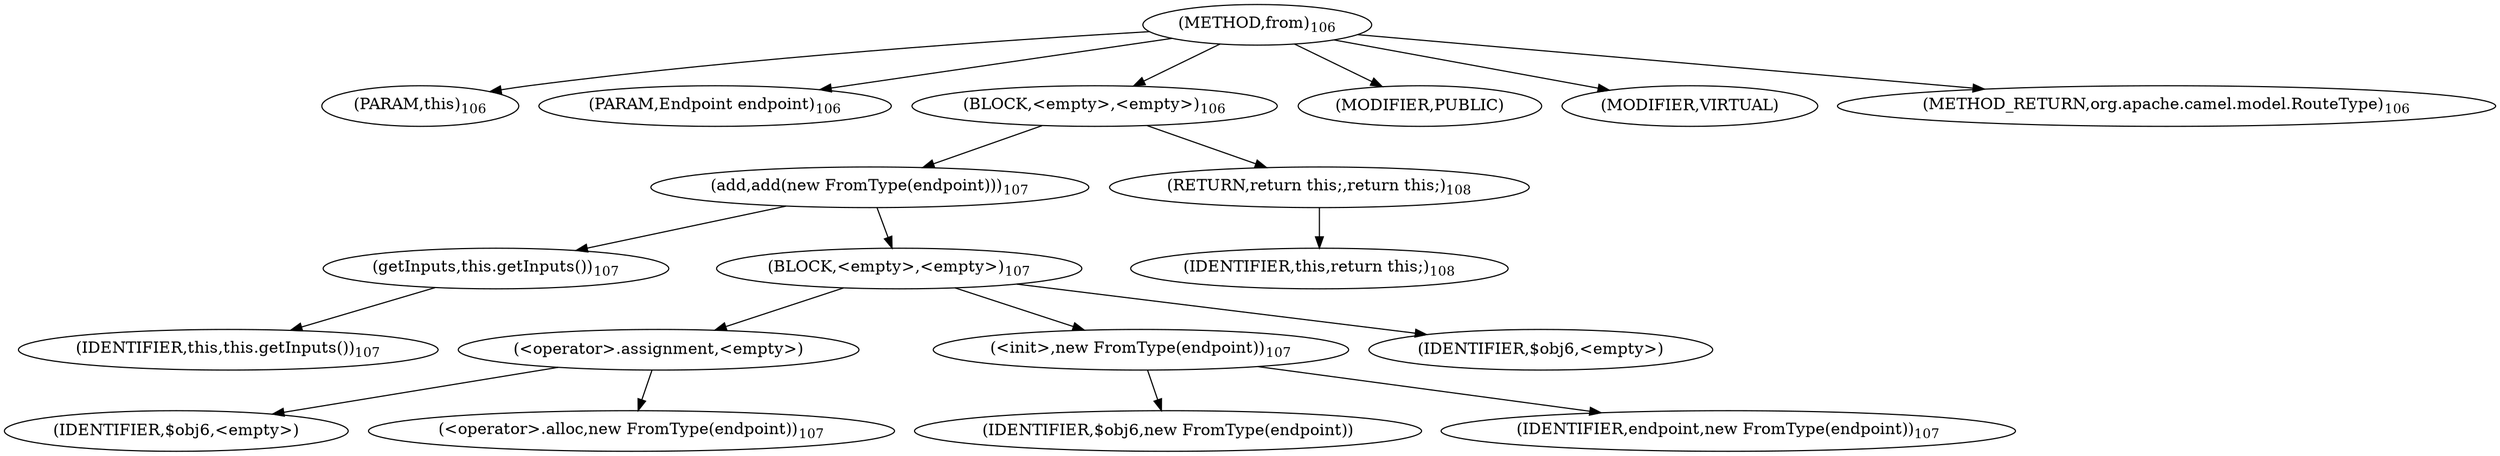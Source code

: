digraph "from" {  
"296" [label = <(METHOD,from)<SUB>106</SUB>> ]
"20" [label = <(PARAM,this)<SUB>106</SUB>> ]
"297" [label = <(PARAM,Endpoint endpoint)<SUB>106</SUB>> ]
"298" [label = <(BLOCK,&lt;empty&gt;,&lt;empty&gt;)<SUB>106</SUB>> ]
"299" [label = <(add,add(new FromType(endpoint)))<SUB>107</SUB>> ]
"300" [label = <(getInputs,this.getInputs())<SUB>107</SUB>> ]
"19" [label = <(IDENTIFIER,this,this.getInputs())<SUB>107</SUB>> ]
"301" [label = <(BLOCK,&lt;empty&gt;,&lt;empty&gt;)<SUB>107</SUB>> ]
"302" [label = <(&lt;operator&gt;.assignment,&lt;empty&gt;)> ]
"303" [label = <(IDENTIFIER,$obj6,&lt;empty&gt;)> ]
"304" [label = <(&lt;operator&gt;.alloc,new FromType(endpoint))<SUB>107</SUB>> ]
"305" [label = <(&lt;init&gt;,new FromType(endpoint))<SUB>107</SUB>> ]
"306" [label = <(IDENTIFIER,$obj6,new FromType(endpoint))> ]
"307" [label = <(IDENTIFIER,endpoint,new FromType(endpoint))<SUB>107</SUB>> ]
"308" [label = <(IDENTIFIER,$obj6,&lt;empty&gt;)> ]
"309" [label = <(RETURN,return this;,return this;)<SUB>108</SUB>> ]
"21" [label = <(IDENTIFIER,this,return this;)<SUB>108</SUB>> ]
"310" [label = <(MODIFIER,PUBLIC)> ]
"311" [label = <(MODIFIER,VIRTUAL)> ]
"312" [label = <(METHOD_RETURN,org.apache.camel.model.RouteType)<SUB>106</SUB>> ]
  "296" -> "20" 
  "296" -> "297" 
  "296" -> "298" 
  "296" -> "310" 
  "296" -> "311" 
  "296" -> "312" 
  "298" -> "299" 
  "298" -> "309" 
  "299" -> "300" 
  "299" -> "301" 
  "300" -> "19" 
  "301" -> "302" 
  "301" -> "305" 
  "301" -> "308" 
  "302" -> "303" 
  "302" -> "304" 
  "305" -> "306" 
  "305" -> "307" 
  "309" -> "21" 
}
